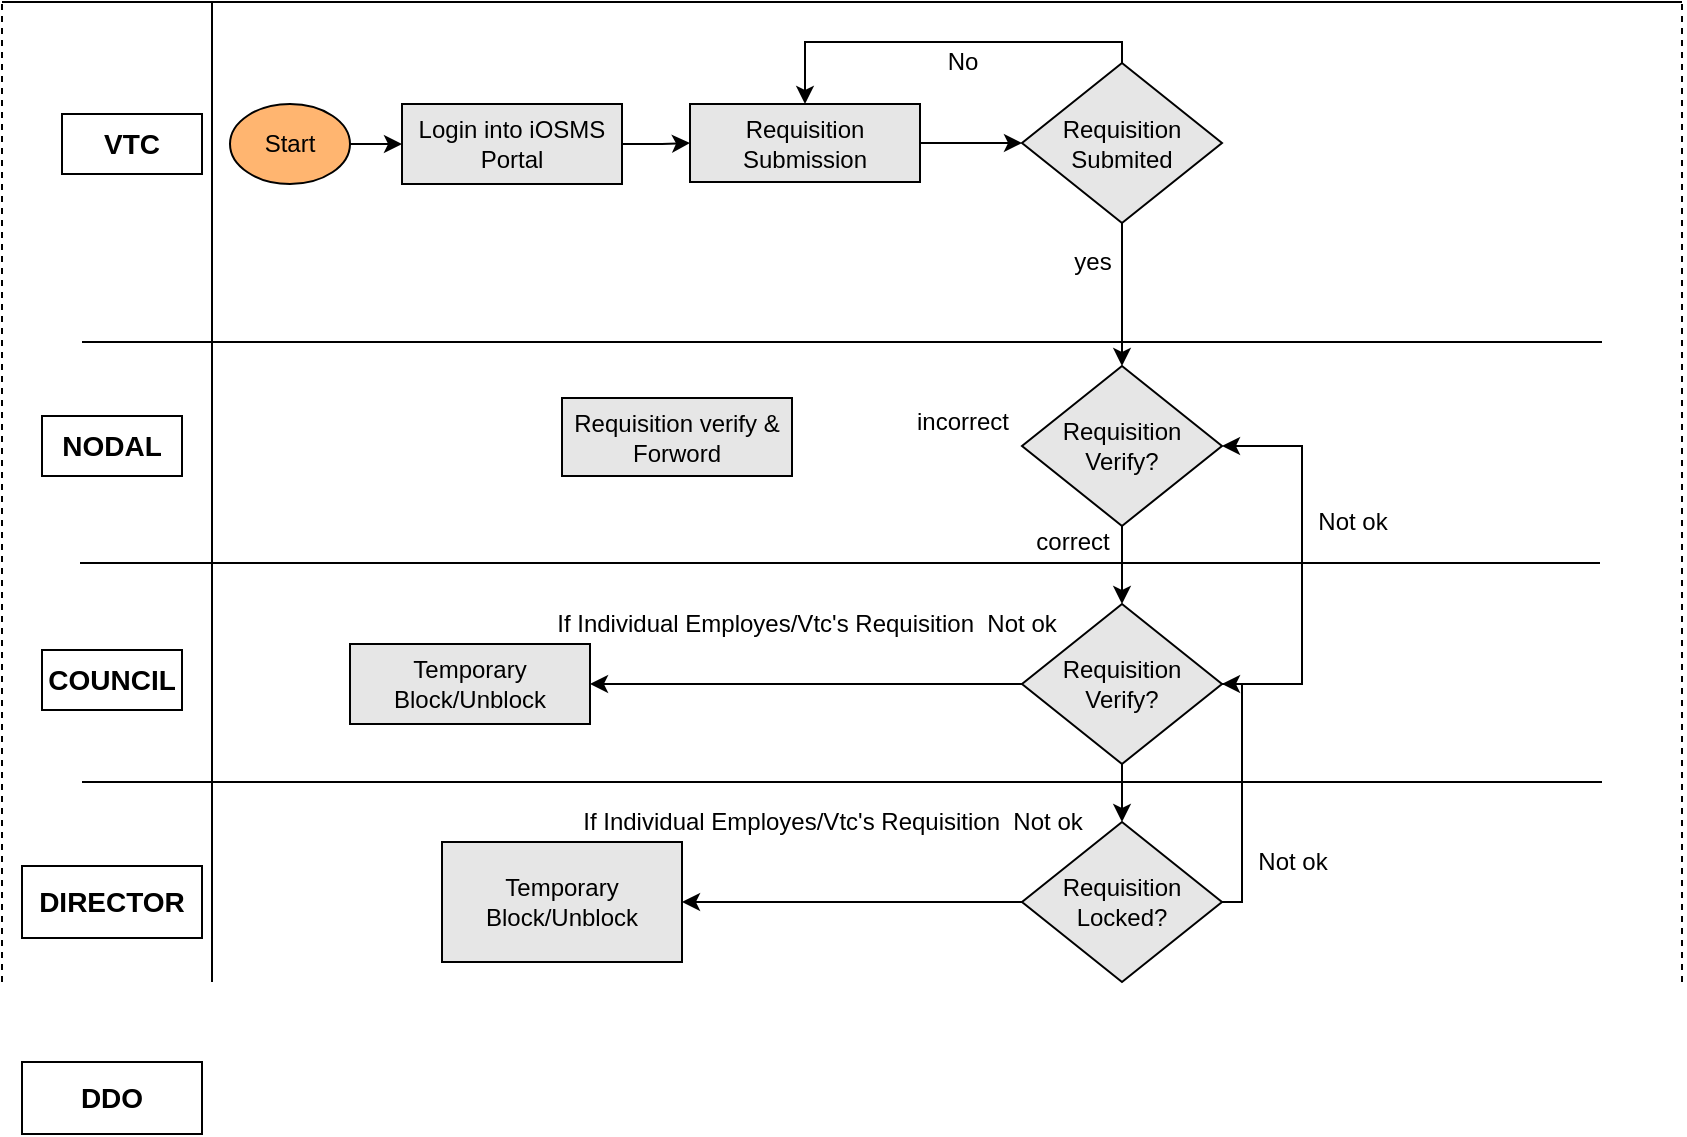 <mxfile version="13.7.5" type="github">
  <diagram id="uUWhvBt9SjjKLmyAbZoW" name="Page-1">
    <mxGraphModel dx="1342" dy="592" grid="1" gridSize="10" guides="1" tooltips="1" connect="1" arrows="1" fold="1" page="1" pageScale="1" pageWidth="850" pageHeight="1100" math="0" shadow="0">
      <root>
        <mxCell id="0" />
        <mxCell id="1" parent="0" />
        <mxCell id="LnT8cTqgNfaUhyzzywaj-1" value="" style="endArrow=none;dashed=1;html=1;" edge="1" parent="1">
          <mxGeometry width="50" height="50" relative="1" as="geometry">
            <mxPoint y="570" as="sourcePoint" />
            <mxPoint y="80" as="targetPoint" />
          </mxGeometry>
        </mxCell>
        <mxCell id="LnT8cTqgNfaUhyzzywaj-6" value="" style="endArrow=none;dashed=1;html=1;" edge="1" parent="1">
          <mxGeometry width="50" height="50" relative="1" as="geometry">
            <mxPoint x="840" y="570" as="sourcePoint" />
            <mxPoint x="840" y="80" as="targetPoint" />
          </mxGeometry>
        </mxCell>
        <mxCell id="LnT8cTqgNfaUhyzzywaj-7" value="" style="endArrow=none;html=1;" edge="1" parent="1">
          <mxGeometry width="50" height="50" relative="1" as="geometry">
            <mxPoint x="105" y="570" as="sourcePoint" />
            <mxPoint x="105" y="80" as="targetPoint" />
          </mxGeometry>
        </mxCell>
        <mxCell id="LnT8cTqgNfaUhyzzywaj-8" value="" style="endArrow=none;html=1;" edge="1" parent="1">
          <mxGeometry width="50" height="50" relative="1" as="geometry">
            <mxPoint y="80" as="sourcePoint" />
            <mxPoint x="840" y="80" as="targetPoint" />
          </mxGeometry>
        </mxCell>
        <mxCell id="LnT8cTqgNfaUhyzzywaj-9" value="" style="endArrow=none;html=1;" edge="1" parent="1">
          <mxGeometry width="50" height="50" relative="1" as="geometry">
            <mxPoint x="40" y="250" as="sourcePoint" />
            <mxPoint x="800" y="250" as="targetPoint" />
          </mxGeometry>
        </mxCell>
        <mxCell id="LnT8cTqgNfaUhyzzywaj-10" value="" style="endArrow=none;html=1;" edge="1" parent="1">
          <mxGeometry width="50" height="50" relative="1" as="geometry">
            <mxPoint x="40" y="470" as="sourcePoint" />
            <mxPoint x="800" y="470" as="targetPoint" />
          </mxGeometry>
        </mxCell>
        <mxCell id="LnT8cTqgNfaUhyzzywaj-11" value="" style="endArrow=none;html=1;" edge="1" parent="1">
          <mxGeometry width="50" height="50" relative="1" as="geometry">
            <mxPoint x="39" y="360.5" as="sourcePoint" />
            <mxPoint x="799" y="360.5" as="targetPoint" />
          </mxGeometry>
        </mxCell>
        <mxCell id="LnT8cTqgNfaUhyzzywaj-12" value="&lt;b&gt;&lt;font style=&quot;font-size: 14px&quot;&gt;VTC&lt;/font&gt;&lt;/b&gt;" style="rounded=0;whiteSpace=wrap;html=1;" vertex="1" parent="1">
          <mxGeometry x="30" y="136" width="70" height="30" as="geometry" />
        </mxCell>
        <mxCell id="LnT8cTqgNfaUhyzzywaj-15" value="&lt;b&gt;&lt;font style=&quot;font-size: 14px&quot;&gt;NODAL&lt;/font&gt;&lt;/b&gt;" style="rounded=0;whiteSpace=wrap;html=1;" vertex="1" parent="1">
          <mxGeometry x="20" y="287" width="70" height="30" as="geometry" />
        </mxCell>
        <mxCell id="LnT8cTqgNfaUhyzzywaj-17" value="&lt;b&gt;&lt;font style=&quot;font-size: 14px&quot;&gt;COUNCIL&lt;/font&gt;&lt;/b&gt;" style="rounded=0;whiteSpace=wrap;html=1;" vertex="1" parent="1">
          <mxGeometry x="20" y="404" width="70" height="30" as="geometry" />
        </mxCell>
        <mxCell id="LnT8cTqgNfaUhyzzywaj-19" value="&lt;font style=&quot;font-size: 14px&quot;&gt;&lt;b&gt;DIRECTOR&lt;/b&gt;&lt;/font&gt;" style="rounded=0;whiteSpace=wrap;html=1;" vertex="1" parent="1">
          <mxGeometry x="10" y="512" width="90" height="36" as="geometry" />
        </mxCell>
        <mxCell id="LnT8cTqgNfaUhyzzywaj-23" value="" style="edgeStyle=orthogonalEdgeStyle;rounded=0;orthogonalLoop=1;jettySize=auto;html=1;" edge="1" parent="1" source="LnT8cTqgNfaUhyzzywaj-21" target="LnT8cTqgNfaUhyzzywaj-22">
          <mxGeometry relative="1" as="geometry" />
        </mxCell>
        <mxCell id="LnT8cTqgNfaUhyzzywaj-21" value="Start" style="ellipse;whiteSpace=wrap;html=1;fillColor=#FFB570;" vertex="1" parent="1">
          <mxGeometry x="114" y="131" width="60" height="40" as="geometry" />
        </mxCell>
        <mxCell id="LnT8cTqgNfaUhyzzywaj-26" value="" style="edgeStyle=orthogonalEdgeStyle;rounded=0;orthogonalLoop=1;jettySize=auto;html=1;" edge="1" parent="1" source="LnT8cTqgNfaUhyzzywaj-22" target="LnT8cTqgNfaUhyzzywaj-25">
          <mxGeometry relative="1" as="geometry" />
        </mxCell>
        <mxCell id="LnT8cTqgNfaUhyzzywaj-22" value="Login into iOSMS Portal" style="rounded=0;whiteSpace=wrap;html=1;fillColor=#E6E6E6;" vertex="1" parent="1">
          <mxGeometry x="200" y="131" width="110" height="40" as="geometry" />
        </mxCell>
        <mxCell id="LnT8cTqgNfaUhyzzywaj-28" value="" style="edgeStyle=orthogonalEdgeStyle;rounded=0;orthogonalLoop=1;jettySize=auto;html=1;" edge="1" parent="1" source="LnT8cTqgNfaUhyzzywaj-25" target="LnT8cTqgNfaUhyzzywaj-27">
          <mxGeometry relative="1" as="geometry" />
        </mxCell>
        <mxCell id="LnT8cTqgNfaUhyzzywaj-25" value="Requisition Submission" style="whiteSpace=wrap;html=1;rounded=0;fillColor=#E6E6E6;" vertex="1" parent="1">
          <mxGeometry x="344" y="131" width="115" height="39" as="geometry" />
        </mxCell>
        <mxCell id="LnT8cTqgNfaUhyzzywaj-40" value="" style="edgeStyle=orthogonalEdgeStyle;rounded=0;orthogonalLoop=1;jettySize=auto;html=1;" edge="1" parent="1" source="LnT8cTqgNfaUhyzzywaj-27" target="LnT8cTqgNfaUhyzzywaj-38">
          <mxGeometry relative="1" as="geometry" />
        </mxCell>
        <mxCell id="LnT8cTqgNfaUhyzzywaj-42" style="edgeStyle=orthogonalEdgeStyle;rounded=0;orthogonalLoop=1;jettySize=auto;html=1;entryX=0.5;entryY=0;entryDx=0;entryDy=0;exitX=0.5;exitY=0;exitDx=0;exitDy=0;" edge="1" parent="1" source="LnT8cTqgNfaUhyzzywaj-27" target="LnT8cTqgNfaUhyzzywaj-25">
          <mxGeometry relative="1" as="geometry">
            <Array as="points">
              <mxPoint x="560" y="100" />
              <mxPoint x="402" y="100" />
            </Array>
          </mxGeometry>
        </mxCell>
        <mxCell id="LnT8cTqgNfaUhyzzywaj-27" value="Requisition Submited" style="rhombus;whiteSpace=wrap;html=1;rounded=0;fillColor=#E6E6E6;" vertex="1" parent="1">
          <mxGeometry x="510" y="110.5" width="100" height="80" as="geometry" />
        </mxCell>
        <mxCell id="LnT8cTqgNfaUhyzzywaj-35" value="yes" style="text;html=1;align=center;verticalAlign=middle;resizable=0;points=[];autosize=1;" vertex="1" parent="1">
          <mxGeometry x="530" y="200" width="30" height="20" as="geometry" />
        </mxCell>
        <mxCell id="LnT8cTqgNfaUhyzzywaj-57" style="edgeStyle=orthogonalEdgeStyle;rounded=0;orthogonalLoop=1;jettySize=auto;html=1;entryX=0.5;entryY=0;entryDx=0;entryDy=0;" edge="1" parent="1" source="LnT8cTqgNfaUhyzzywaj-38" target="LnT8cTqgNfaUhyzzywaj-45">
          <mxGeometry relative="1" as="geometry" />
        </mxCell>
        <mxCell id="LnT8cTqgNfaUhyzzywaj-38" value="Requisition Verify?" style="rhombus;whiteSpace=wrap;html=1;rounded=0;fillColor=#E6E6E6;" vertex="1" parent="1">
          <mxGeometry x="510" y="262" width="100" height="80" as="geometry" />
        </mxCell>
        <mxCell id="LnT8cTqgNfaUhyzzywaj-43" value="No" style="text;html=1;align=center;verticalAlign=middle;resizable=0;points=[];autosize=1;" vertex="1" parent="1">
          <mxGeometry x="465" y="100" width="30" height="20" as="geometry" />
        </mxCell>
        <mxCell id="LnT8cTqgNfaUhyzzywaj-44" value="incorrect" style="text;html=1;align=center;verticalAlign=middle;resizable=0;points=[];autosize=1;" vertex="1" parent="1">
          <mxGeometry x="450" y="280" width="60" height="20" as="geometry" />
        </mxCell>
        <mxCell id="LnT8cTqgNfaUhyzzywaj-48" style="edgeStyle=orthogonalEdgeStyle;rounded=0;orthogonalLoop=1;jettySize=auto;html=1;entryX=1;entryY=0.5;entryDx=0;entryDy=0;exitX=1;exitY=0.5;exitDx=0;exitDy=0;" edge="1" parent="1" source="LnT8cTqgNfaUhyzzywaj-45" target="LnT8cTqgNfaUhyzzywaj-38">
          <mxGeometry relative="1" as="geometry">
            <Array as="points">
              <mxPoint x="650" y="421" />
              <mxPoint x="650" y="302" />
            </Array>
          </mxGeometry>
        </mxCell>
        <mxCell id="LnT8cTqgNfaUhyzzywaj-50" value="" style="edgeStyle=orthogonalEdgeStyle;rounded=0;orthogonalLoop=1;jettySize=auto;html=1;" edge="1" parent="1" source="LnT8cTqgNfaUhyzzywaj-45" target="LnT8cTqgNfaUhyzzywaj-49">
          <mxGeometry relative="1" as="geometry" />
        </mxCell>
        <mxCell id="LnT8cTqgNfaUhyzzywaj-56" value="" style="edgeStyle=orthogonalEdgeStyle;rounded=0;orthogonalLoop=1;jettySize=auto;html=1;" edge="1" parent="1" source="LnT8cTqgNfaUhyzzywaj-45" target="LnT8cTqgNfaUhyzzywaj-55">
          <mxGeometry relative="1" as="geometry" />
        </mxCell>
        <mxCell id="LnT8cTqgNfaUhyzzywaj-45" value="Requisition Verify?" style="rhombus;whiteSpace=wrap;html=1;rounded=0;fillColor=#E6E6E6;" vertex="1" parent="1">
          <mxGeometry x="510" y="381" width="100" height="80" as="geometry" />
        </mxCell>
        <mxCell id="LnT8cTqgNfaUhyzzywaj-47" value="correct" style="text;html=1;align=center;verticalAlign=middle;resizable=0;points=[];autosize=1;" vertex="1" parent="1">
          <mxGeometry x="510" y="340" width="50" height="20" as="geometry" />
        </mxCell>
        <mxCell id="LnT8cTqgNfaUhyzzywaj-49" value="Temporary Block/Unblock" style="whiteSpace=wrap;html=1;rounded=0;fillColor=#E6E6E6;" vertex="1" parent="1">
          <mxGeometry x="174" y="401" width="120" height="40" as="geometry" />
        </mxCell>
        <mxCell id="LnT8cTqgNfaUhyzzywaj-51" value="If Individual Employes/Vtc&#39;s Requisition&amp;nbsp; Not ok" style="text;html=1;align=center;verticalAlign=middle;resizable=0;points=[];autosize=1;" vertex="1" parent="1">
          <mxGeometry x="266.5" y="381" width="270" height="20" as="geometry" />
        </mxCell>
        <mxCell id="LnT8cTqgNfaUhyzzywaj-52" value="Not ok" style="text;html=1;align=center;verticalAlign=middle;resizable=0;points=[];autosize=1;" vertex="1" parent="1">
          <mxGeometry x="650" y="330" width="50" height="20" as="geometry" />
        </mxCell>
        <mxCell id="LnT8cTqgNfaUhyzzywaj-58" style="edgeStyle=orthogonalEdgeStyle;rounded=0;orthogonalLoop=1;jettySize=auto;html=1;entryX=1;entryY=0.5;entryDx=0;entryDy=0;exitX=1;exitY=0.5;exitDx=0;exitDy=0;" edge="1" parent="1" source="LnT8cTqgNfaUhyzzywaj-55" target="LnT8cTqgNfaUhyzzywaj-45">
          <mxGeometry relative="1" as="geometry">
            <Array as="points">
              <mxPoint x="620" y="530" />
              <mxPoint x="620" y="421" />
            </Array>
          </mxGeometry>
        </mxCell>
        <mxCell id="LnT8cTqgNfaUhyzzywaj-62" value="" style="edgeStyle=orthogonalEdgeStyle;rounded=0;orthogonalLoop=1;jettySize=auto;html=1;" edge="1" parent="1" source="LnT8cTqgNfaUhyzzywaj-55" target="LnT8cTqgNfaUhyzzywaj-61">
          <mxGeometry relative="1" as="geometry" />
        </mxCell>
        <mxCell id="LnT8cTqgNfaUhyzzywaj-55" value="Requisition Locked?" style="rhombus;whiteSpace=wrap;html=1;rounded=0;fillColor=#E6E6E6;" vertex="1" parent="1">
          <mxGeometry x="510" y="490" width="100" height="80" as="geometry" />
        </mxCell>
        <mxCell id="LnT8cTqgNfaUhyzzywaj-59" value="Not ok" style="text;html=1;align=center;verticalAlign=middle;resizable=0;points=[];autosize=1;" vertex="1" parent="1">
          <mxGeometry x="620" y="500" width="50" height="20" as="geometry" />
        </mxCell>
        <mxCell id="LnT8cTqgNfaUhyzzywaj-61" value="Temporary Block/Unblock" style="whiteSpace=wrap;html=1;rounded=0;fillColor=#E6E6E6;" vertex="1" parent="1">
          <mxGeometry x="220" y="500" width="120" height="60" as="geometry" />
        </mxCell>
        <mxCell id="LnT8cTqgNfaUhyzzywaj-63" value="If Individual Employes/Vtc&#39;s Requisition&amp;nbsp; Not ok" style="text;html=1;align=center;verticalAlign=middle;resizable=0;points=[];autosize=1;" vertex="1" parent="1">
          <mxGeometry x="280" y="480" width="270" height="20" as="geometry" />
        </mxCell>
        <mxCell id="LnT8cTqgNfaUhyzzywaj-64" value="&lt;font style=&quot;font-size: 14px&quot;&gt;&lt;b&gt;DDO&lt;/b&gt;&lt;/font&gt;" style="rounded=0;whiteSpace=wrap;html=1;" vertex="1" parent="1">
          <mxGeometry x="10" y="610" width="90" height="36" as="geometry" />
        </mxCell>
        <mxCell id="LnT8cTqgNfaUhyzzywaj-66" value="Requisition verify &amp;amp; Forword" style="whiteSpace=wrap;html=1;rounded=0;fillColor=#E6E6E6;" vertex="1" parent="1">
          <mxGeometry x="280" y="278" width="115" height="39" as="geometry" />
        </mxCell>
      </root>
    </mxGraphModel>
  </diagram>
</mxfile>
